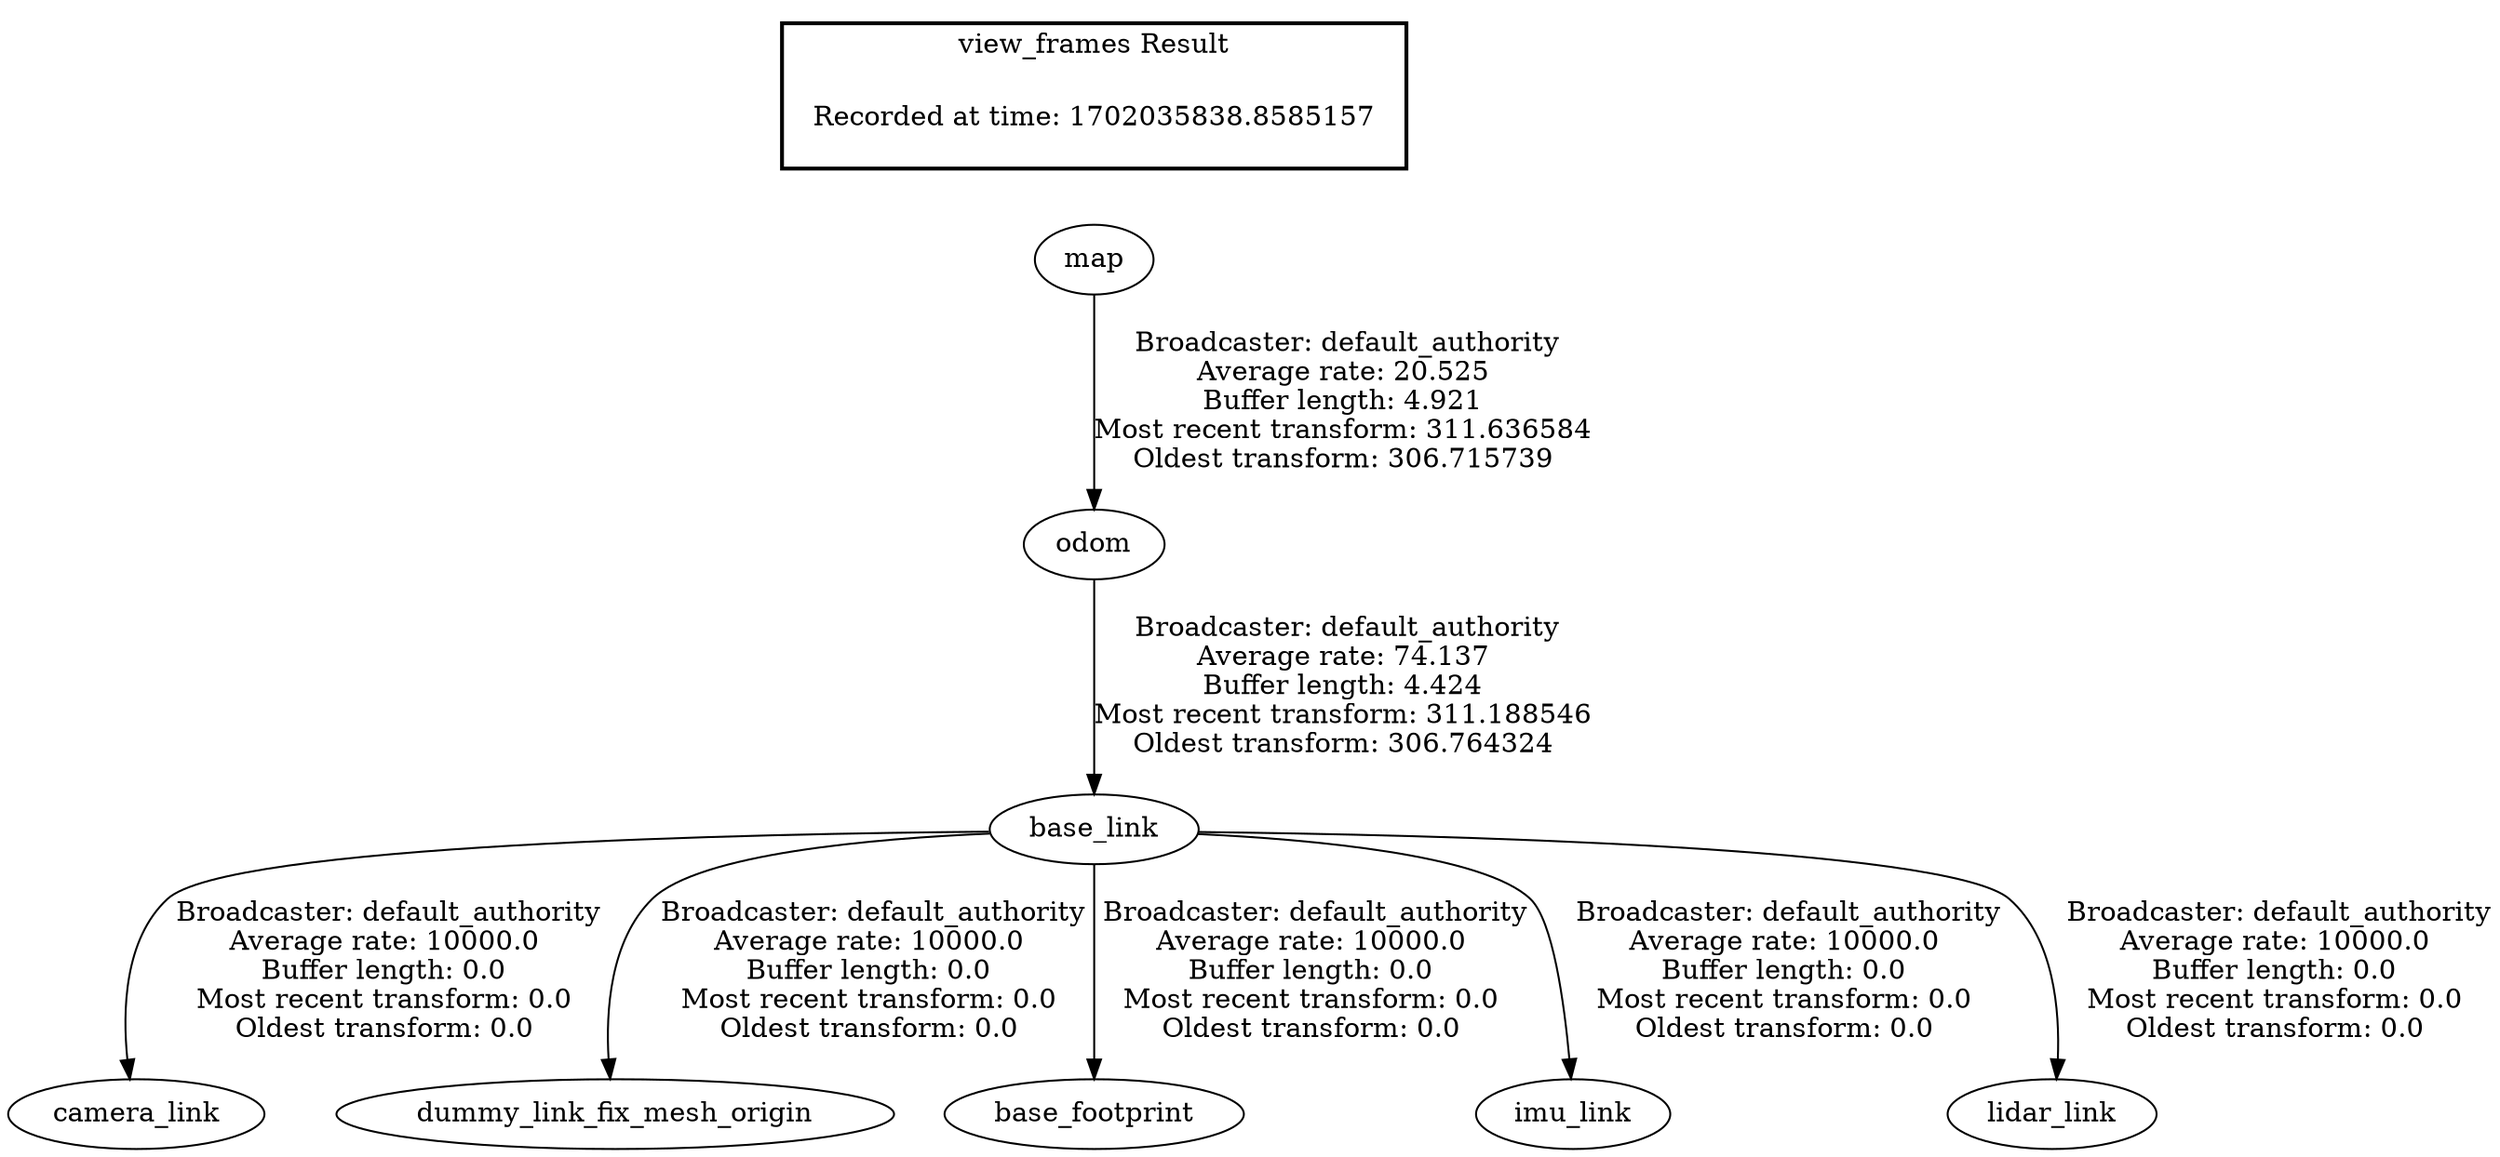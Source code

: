 digraph G {
"base_link" -> "camera_link"[label=" Broadcaster: default_authority\nAverage rate: 10000.0\nBuffer length: 0.0\nMost recent transform: 0.0\nOldest transform: 0.0\n"];
"odom" -> "base_link"[label=" Broadcaster: default_authority\nAverage rate: 74.137\nBuffer length: 4.424\nMost recent transform: 311.188546\nOldest transform: 306.764324\n"];
"base_link" -> "dummy_link_fix_mesh_origin"[label=" Broadcaster: default_authority\nAverage rate: 10000.0\nBuffer length: 0.0\nMost recent transform: 0.0\nOldest transform: 0.0\n"];
"base_link" -> "base_footprint"[label=" Broadcaster: default_authority\nAverage rate: 10000.0\nBuffer length: 0.0\nMost recent transform: 0.0\nOldest transform: 0.0\n"];
"base_link" -> "imu_link"[label=" Broadcaster: default_authority\nAverage rate: 10000.0\nBuffer length: 0.0\nMost recent transform: 0.0\nOldest transform: 0.0\n"];
"base_link" -> "lidar_link"[label=" Broadcaster: default_authority\nAverage rate: 10000.0\nBuffer length: 0.0\nMost recent transform: 0.0\nOldest transform: 0.0\n"];
"map" -> "odom"[label=" Broadcaster: default_authority\nAverage rate: 20.525\nBuffer length: 4.921\nMost recent transform: 311.636584\nOldest transform: 306.715739\n"];
edge [style=invis];
 subgraph cluster_legend { style=bold; color=black; label ="view_frames Result";
"Recorded at time: 1702035838.8585157"[ shape=plaintext ] ;
}->"map";
}